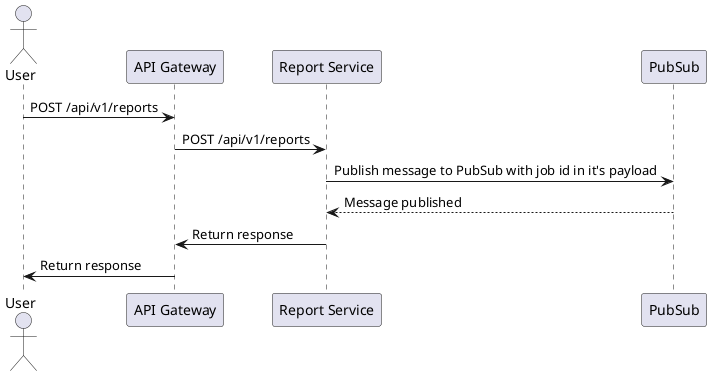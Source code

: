 @startuml
  actor User
  User -> "API Gateway": POST /api/v1/reports
  "API Gateway" -> "Report Service": POST /api/v1/reports
  "Report Service" -> PubSub: Publish message to PubSub with job id in it's payload
  PubSub --> "Report Service": Message published
  "Report Service" -> "API Gateway": Return response
  "API Gateway" -> User: Return response
@enduml